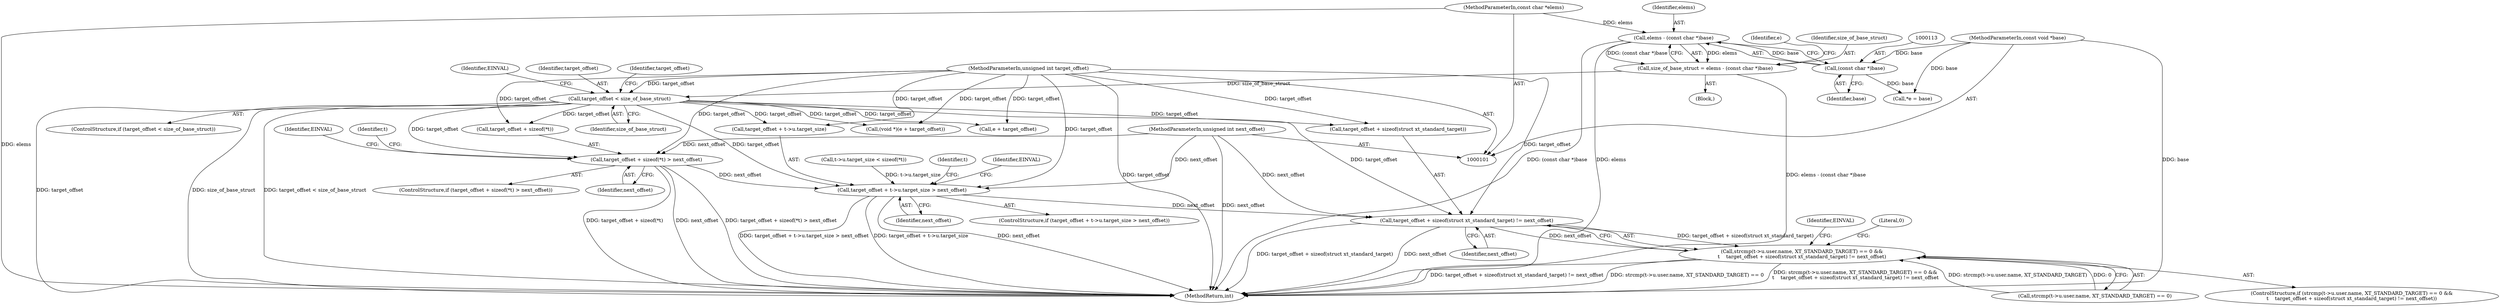 digraph "0_linux_ce683e5f9d045e5d67d1312a42b359cb2ab2a13c_5@API" {
"1000128" [label="(Call,target_offset + sizeof(*t) > next_offset)"];
"1000121" [label="(Call,target_offset < size_of_base_struct)"];
"1000104" [label="(MethodParameterIn,unsigned int target_offset)"];
"1000108" [label="(Call,size_of_base_struct = elems - (const char *)base)"];
"1000110" [label="(Call,elems - (const char *)base)"];
"1000103" [label="(MethodParameterIn,const char *elems)"];
"1000112" [label="(Call,(const char *)base)"];
"1000102" [label="(MethodParameterIn,const void *base)"];
"1000105" [label="(MethodParameterIn,unsigned int next_offset)"];
"1000159" [label="(Call,target_offset + t->u.target_size > next_offset)"];
"1000184" [label="(Call,target_offset + sizeof(struct xt_standard_target) != next_offset)"];
"1000172" [label="(Call,strcmp(t->u.user.name, XT_STANDARD_TARGET) == 0 &&\n\t    target_offset + sizeof(struct xt_standard_target) != next_offset)"];
"1000120" [label="(ControlStructure,if (target_offset < size_of_base_struct))"];
"1000137" [label="(Identifier,EINVAL)"];
"1000109" [label="(Identifier,size_of_base_struct)"];
"1000171" [label="(ControlStructure,if (strcmp(t->u.user.name, XT_STANDARD_TARGET) == 0 &&\n\t    target_offset + sizeof(struct xt_standard_target) != next_offset))"];
"1000102" [label="(MethodParameterIn,const void *base)"];
"1000121" [label="(Call,target_offset < size_of_base_struct)"];
"1000126" [label="(Identifier,EINVAL)"];
"1000160" [label="(Call,target_offset + t->u.target_size)"];
"1000146" [label="(Call,t->u.target_size < sizeof(*t))"];
"1000167" [label="(Identifier,next_offset)"];
"1000129" [label="(Call,target_offset + sizeof(*t))"];
"1000184" [label="(Call,target_offset + sizeof(struct xt_standard_target) != next_offset)"];
"1000122" [label="(Identifier,target_offset)"];
"1000127" [label="(ControlStructure,if (target_offset + sizeof(*t) > next_offset))"];
"1000189" [label="(Identifier,next_offset)"];
"1000118" [label="(Identifier,e)"];
"1000192" [label="(Identifier,EINVAL)"];
"1000195" [label="(MethodReturn,int)"];
"1000178" [label="(Identifier,t)"];
"1000112" [label="(Call,(const char *)base)"];
"1000194" [label="(Literal,0)"];
"1000139" [label="(Identifier,t)"];
"1000105" [label="(MethodParameterIn,unsigned int next_offset)"];
"1000114" [label="(Identifier,base)"];
"1000159" [label="(Call,target_offset + t->u.target_size > next_offset)"];
"1000170" [label="(Identifier,EINVAL)"];
"1000110" [label="(Call,elems - (const char *)base)"];
"1000104" [label="(MethodParameterIn,unsigned int target_offset)"];
"1000106" [label="(Block,)"];
"1000123" [label="(Identifier,size_of_base_struct)"];
"1000128" [label="(Call,target_offset + sizeof(*t) > next_offset)"];
"1000158" [label="(ControlStructure,if (target_offset + t->u.target_size > next_offset))"];
"1000173" [label="(Call,strcmp(t->u.user.name, XT_STANDARD_TARGET) == 0)"];
"1000111" [label="(Identifier,elems)"];
"1000134" [label="(Identifier,next_offset)"];
"1000140" [label="(Call,(void *)(e + target_offset))"];
"1000108" [label="(Call,size_of_base_struct = elems - (const char *)base)"];
"1000172" [label="(Call,strcmp(t->u.user.name, XT_STANDARD_TARGET) == 0 &&\n\t    target_offset + sizeof(struct xt_standard_target) != next_offset)"];
"1000142" [label="(Call,e + target_offset)"];
"1000103" [label="(MethodParameterIn,const char *elems)"];
"1000117" [label="(Call,*e = base)"];
"1000185" [label="(Call,target_offset + sizeof(struct xt_standard_target))"];
"1000130" [label="(Identifier,target_offset)"];
"1000128" -> "1000127"  [label="AST: "];
"1000128" -> "1000134"  [label="CFG: "];
"1000129" -> "1000128"  [label="AST: "];
"1000134" -> "1000128"  [label="AST: "];
"1000137" -> "1000128"  [label="CFG: "];
"1000139" -> "1000128"  [label="CFG: "];
"1000128" -> "1000195"  [label="DDG: target_offset + sizeof(*t)"];
"1000128" -> "1000195"  [label="DDG: next_offset"];
"1000128" -> "1000195"  [label="DDG: target_offset + sizeof(*t) > next_offset"];
"1000121" -> "1000128"  [label="DDG: target_offset"];
"1000104" -> "1000128"  [label="DDG: target_offset"];
"1000105" -> "1000128"  [label="DDG: next_offset"];
"1000128" -> "1000159"  [label="DDG: next_offset"];
"1000121" -> "1000120"  [label="AST: "];
"1000121" -> "1000123"  [label="CFG: "];
"1000122" -> "1000121"  [label="AST: "];
"1000123" -> "1000121"  [label="AST: "];
"1000126" -> "1000121"  [label="CFG: "];
"1000130" -> "1000121"  [label="CFG: "];
"1000121" -> "1000195"  [label="DDG: size_of_base_struct"];
"1000121" -> "1000195"  [label="DDG: target_offset < size_of_base_struct"];
"1000121" -> "1000195"  [label="DDG: target_offset"];
"1000104" -> "1000121"  [label="DDG: target_offset"];
"1000108" -> "1000121"  [label="DDG: size_of_base_struct"];
"1000121" -> "1000129"  [label="DDG: target_offset"];
"1000121" -> "1000140"  [label="DDG: target_offset"];
"1000121" -> "1000142"  [label="DDG: target_offset"];
"1000121" -> "1000159"  [label="DDG: target_offset"];
"1000121" -> "1000160"  [label="DDG: target_offset"];
"1000121" -> "1000184"  [label="DDG: target_offset"];
"1000121" -> "1000185"  [label="DDG: target_offset"];
"1000104" -> "1000101"  [label="AST: "];
"1000104" -> "1000195"  [label="DDG: target_offset"];
"1000104" -> "1000129"  [label="DDG: target_offset"];
"1000104" -> "1000140"  [label="DDG: target_offset"];
"1000104" -> "1000142"  [label="DDG: target_offset"];
"1000104" -> "1000159"  [label="DDG: target_offset"];
"1000104" -> "1000160"  [label="DDG: target_offset"];
"1000104" -> "1000184"  [label="DDG: target_offset"];
"1000104" -> "1000185"  [label="DDG: target_offset"];
"1000108" -> "1000106"  [label="AST: "];
"1000108" -> "1000110"  [label="CFG: "];
"1000109" -> "1000108"  [label="AST: "];
"1000110" -> "1000108"  [label="AST: "];
"1000118" -> "1000108"  [label="CFG: "];
"1000108" -> "1000195"  [label="DDG: elems - (const char *)base"];
"1000110" -> "1000108"  [label="DDG: elems"];
"1000110" -> "1000108"  [label="DDG: (const char *)base"];
"1000110" -> "1000112"  [label="CFG: "];
"1000111" -> "1000110"  [label="AST: "];
"1000112" -> "1000110"  [label="AST: "];
"1000110" -> "1000195"  [label="DDG: (const char *)base"];
"1000110" -> "1000195"  [label="DDG: elems"];
"1000103" -> "1000110"  [label="DDG: elems"];
"1000112" -> "1000110"  [label="DDG: base"];
"1000103" -> "1000101"  [label="AST: "];
"1000103" -> "1000195"  [label="DDG: elems"];
"1000112" -> "1000114"  [label="CFG: "];
"1000113" -> "1000112"  [label="AST: "];
"1000114" -> "1000112"  [label="AST: "];
"1000102" -> "1000112"  [label="DDG: base"];
"1000112" -> "1000117"  [label="DDG: base"];
"1000102" -> "1000101"  [label="AST: "];
"1000102" -> "1000195"  [label="DDG: base"];
"1000102" -> "1000117"  [label="DDG: base"];
"1000105" -> "1000101"  [label="AST: "];
"1000105" -> "1000195"  [label="DDG: next_offset"];
"1000105" -> "1000159"  [label="DDG: next_offset"];
"1000105" -> "1000184"  [label="DDG: next_offset"];
"1000159" -> "1000158"  [label="AST: "];
"1000159" -> "1000167"  [label="CFG: "];
"1000160" -> "1000159"  [label="AST: "];
"1000167" -> "1000159"  [label="AST: "];
"1000170" -> "1000159"  [label="CFG: "];
"1000178" -> "1000159"  [label="CFG: "];
"1000159" -> "1000195"  [label="DDG: target_offset + t->u.target_size > next_offset"];
"1000159" -> "1000195"  [label="DDG: target_offset + t->u.target_size"];
"1000159" -> "1000195"  [label="DDG: next_offset"];
"1000146" -> "1000159"  [label="DDG: t->u.target_size"];
"1000159" -> "1000184"  [label="DDG: next_offset"];
"1000184" -> "1000172"  [label="AST: "];
"1000184" -> "1000189"  [label="CFG: "];
"1000185" -> "1000184"  [label="AST: "];
"1000189" -> "1000184"  [label="AST: "];
"1000172" -> "1000184"  [label="CFG: "];
"1000184" -> "1000195"  [label="DDG: target_offset + sizeof(struct xt_standard_target)"];
"1000184" -> "1000195"  [label="DDG: next_offset"];
"1000184" -> "1000172"  [label="DDG: target_offset + sizeof(struct xt_standard_target)"];
"1000184" -> "1000172"  [label="DDG: next_offset"];
"1000172" -> "1000171"  [label="AST: "];
"1000172" -> "1000173"  [label="CFG: "];
"1000173" -> "1000172"  [label="AST: "];
"1000192" -> "1000172"  [label="CFG: "];
"1000194" -> "1000172"  [label="CFG: "];
"1000172" -> "1000195"  [label="DDG: strcmp(t->u.user.name, XT_STANDARD_TARGET) == 0 &&\n\t    target_offset + sizeof(struct xt_standard_target) != next_offset"];
"1000172" -> "1000195"  [label="DDG: target_offset + sizeof(struct xt_standard_target) != next_offset"];
"1000172" -> "1000195"  [label="DDG: strcmp(t->u.user.name, XT_STANDARD_TARGET) == 0"];
"1000173" -> "1000172"  [label="DDG: strcmp(t->u.user.name, XT_STANDARD_TARGET)"];
"1000173" -> "1000172"  [label="DDG: 0"];
}
